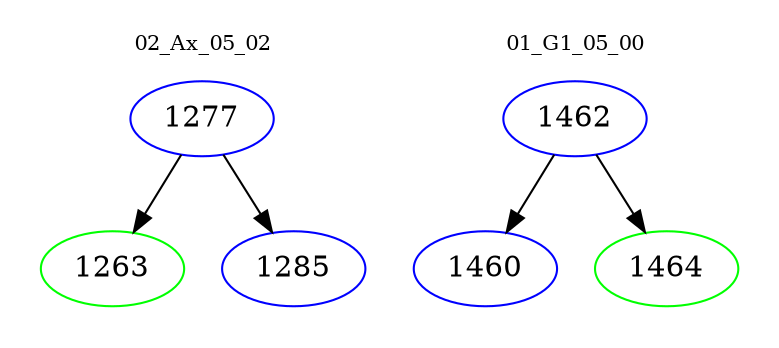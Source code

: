 digraph{
subgraph cluster_0 {
color = white
label = "02_Ax_05_02";
fontsize=10;
T0_1277 [label="1277", color="blue"]
T0_1277 -> T0_1263 [color="black"]
T0_1263 [label="1263", color="green"]
T0_1277 -> T0_1285 [color="black"]
T0_1285 [label="1285", color="blue"]
}
subgraph cluster_1 {
color = white
label = "01_G1_05_00";
fontsize=10;
T1_1462 [label="1462", color="blue"]
T1_1462 -> T1_1460 [color="black"]
T1_1460 [label="1460", color="blue"]
T1_1462 -> T1_1464 [color="black"]
T1_1464 [label="1464", color="green"]
}
}
